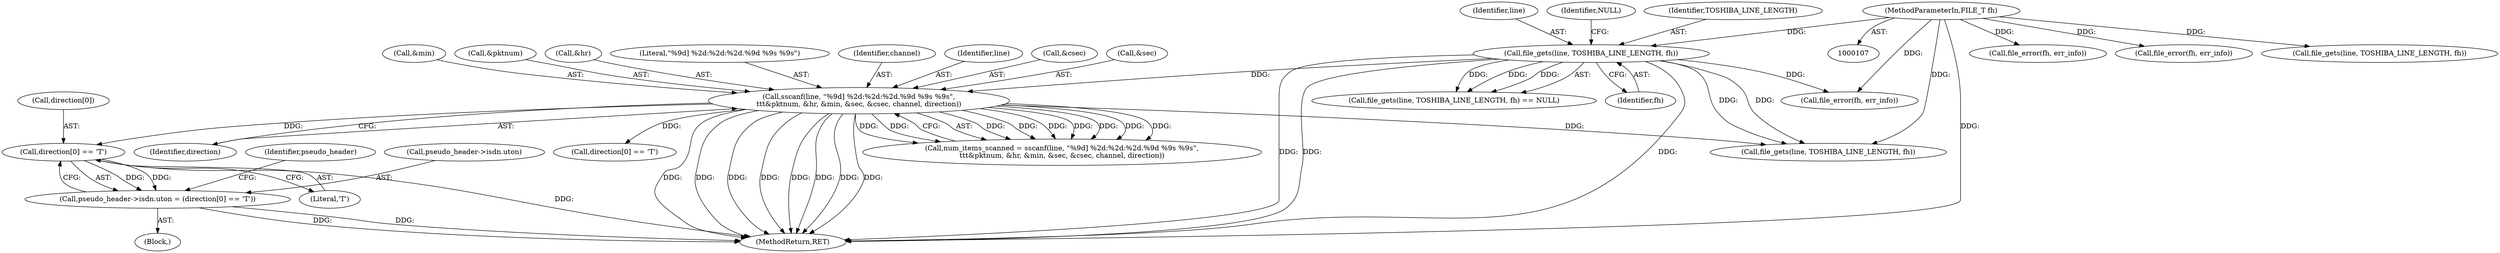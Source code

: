 digraph "0_wireshark_5efb45231671baa2db2011d8f67f9d6e72bc455b@array" {
"1000319" [label="(Call,direction[0] == 'T')"];
"1000162" [label="(Call,sscanf(line, \"%9d] %2d:%2d:%2d.%9d %9s %9s\",\n\t\t\t&pktnum, &hr, &min, &sec, &csec, channel, direction))"];
"1000136" [label="(Call,file_gets(line, TOSHIBA_LINE_LENGTH, fh))"];
"1000108" [label="(MethodParameterIn,FILE_T fh)"];
"1000313" [label="(Call,pseudo_header->isdn.uton = (direction[0] == 'T'))"];
"1000145" [label="(Call,file_error(fh, err_info))"];
"1000206" [label="(Call,file_error(fh, err_info))"];
"1000420" [label="(Call,file_error(fh, err_info))"];
"1000306" [label="(Block,)"];
"1000162" [label="(Call,sscanf(line, \"%9d] %2d:%2d:%2d.%9d %9s %9s\",\n\t\t\t&pktnum, &hr, &min, &sec, &csec, channel, direction))"];
"1000137" [label="(Identifier,line)"];
"1000175" [label="(Identifier,channel)"];
"1000140" [label="(Identifier,NULL)"];
"1000163" [label="(Identifier,line)"];
"1000173" [label="(Call,&csec)"];
"1000108" [label="(MethodParameterIn,FILE_T fh)"];
"1000171" [label="(Call,&sec)"];
"1000160" [label="(Call,num_items_scanned = sscanf(line, \"%9d] %2d:%2d:%2d.%9d %9s %9s\",\n\t\t\t&pktnum, &hr, &min, &sec, &csec, channel, direction))"];
"1000135" [label="(Call,file_gets(line, TOSHIBA_LINE_LENGTH, fh) == NULL)"];
"1000139" [label="(Identifier,fh)"];
"1000169" [label="(Call,&min)"];
"1000313" [label="(Call,pseudo_header->isdn.uton = (direction[0] == 'T'))"];
"1000323" [label="(Literal,'T')"];
"1000136" [label="(Call,file_gets(line, TOSHIBA_LINE_LENGTH, fh))"];
"1000176" [label="(Identifier,direction)"];
"1000165" [label="(Call,&pktnum)"];
"1000314" [label="(Call,pseudo_header->isdn.uton)"];
"1000352" [label="(Call,direction[0] == 'T')"];
"1000167" [label="(Call,&hr)"];
"1000327" [label="(Identifier,pseudo_header)"];
"1000457" [label="(MethodReturn,RET)"];
"1000164" [label="(Literal,\"%9d] %2d:%2d:%2d.%9d %9s %9s\")"];
"1000411" [label="(Call,file_gets(line, TOSHIBA_LINE_LENGTH, fh))"];
"1000138" [label="(Identifier,TOSHIBA_LINE_LENGTH)"];
"1000320" [label="(Call,direction[0])"];
"1000197" [label="(Call,file_gets(line, TOSHIBA_LINE_LENGTH, fh))"];
"1000319" [label="(Call,direction[0] == 'T')"];
"1000319" -> "1000313"  [label="AST: "];
"1000319" -> "1000323"  [label="CFG: "];
"1000320" -> "1000319"  [label="AST: "];
"1000323" -> "1000319"  [label="AST: "];
"1000313" -> "1000319"  [label="CFG: "];
"1000319" -> "1000457"  [label="DDG: "];
"1000319" -> "1000313"  [label="DDG: "];
"1000319" -> "1000313"  [label="DDG: "];
"1000162" -> "1000319"  [label="DDG: "];
"1000162" -> "1000160"  [label="AST: "];
"1000162" -> "1000176"  [label="CFG: "];
"1000163" -> "1000162"  [label="AST: "];
"1000164" -> "1000162"  [label="AST: "];
"1000165" -> "1000162"  [label="AST: "];
"1000167" -> "1000162"  [label="AST: "];
"1000169" -> "1000162"  [label="AST: "];
"1000171" -> "1000162"  [label="AST: "];
"1000173" -> "1000162"  [label="AST: "];
"1000175" -> "1000162"  [label="AST: "];
"1000176" -> "1000162"  [label="AST: "];
"1000160" -> "1000162"  [label="CFG: "];
"1000162" -> "1000457"  [label="DDG: "];
"1000162" -> "1000457"  [label="DDG: "];
"1000162" -> "1000457"  [label="DDG: "];
"1000162" -> "1000457"  [label="DDG: "];
"1000162" -> "1000457"  [label="DDG: "];
"1000162" -> "1000457"  [label="DDG: "];
"1000162" -> "1000457"  [label="DDG: "];
"1000162" -> "1000457"  [label="DDG: "];
"1000162" -> "1000160"  [label="DDG: "];
"1000162" -> "1000160"  [label="DDG: "];
"1000162" -> "1000160"  [label="DDG: "];
"1000162" -> "1000160"  [label="DDG: "];
"1000162" -> "1000160"  [label="DDG: "];
"1000162" -> "1000160"  [label="DDG: "];
"1000162" -> "1000160"  [label="DDG: "];
"1000162" -> "1000160"  [label="DDG: "];
"1000162" -> "1000160"  [label="DDG: "];
"1000136" -> "1000162"  [label="DDG: "];
"1000162" -> "1000197"  [label="DDG: "];
"1000162" -> "1000352"  [label="DDG: "];
"1000136" -> "1000135"  [label="AST: "];
"1000136" -> "1000139"  [label="CFG: "];
"1000137" -> "1000136"  [label="AST: "];
"1000138" -> "1000136"  [label="AST: "];
"1000139" -> "1000136"  [label="AST: "];
"1000140" -> "1000136"  [label="CFG: "];
"1000136" -> "1000457"  [label="DDG: "];
"1000136" -> "1000457"  [label="DDG: "];
"1000136" -> "1000457"  [label="DDG: "];
"1000136" -> "1000135"  [label="DDG: "];
"1000136" -> "1000135"  [label="DDG: "];
"1000136" -> "1000135"  [label="DDG: "];
"1000108" -> "1000136"  [label="DDG: "];
"1000136" -> "1000145"  [label="DDG: "];
"1000136" -> "1000197"  [label="DDG: "];
"1000136" -> "1000197"  [label="DDG: "];
"1000108" -> "1000107"  [label="AST: "];
"1000108" -> "1000457"  [label="DDG: "];
"1000108" -> "1000145"  [label="DDG: "];
"1000108" -> "1000197"  [label="DDG: "];
"1000108" -> "1000206"  [label="DDG: "];
"1000108" -> "1000411"  [label="DDG: "];
"1000108" -> "1000420"  [label="DDG: "];
"1000313" -> "1000306"  [label="AST: "];
"1000314" -> "1000313"  [label="AST: "];
"1000327" -> "1000313"  [label="CFG: "];
"1000313" -> "1000457"  [label="DDG: "];
"1000313" -> "1000457"  [label="DDG: "];
}

